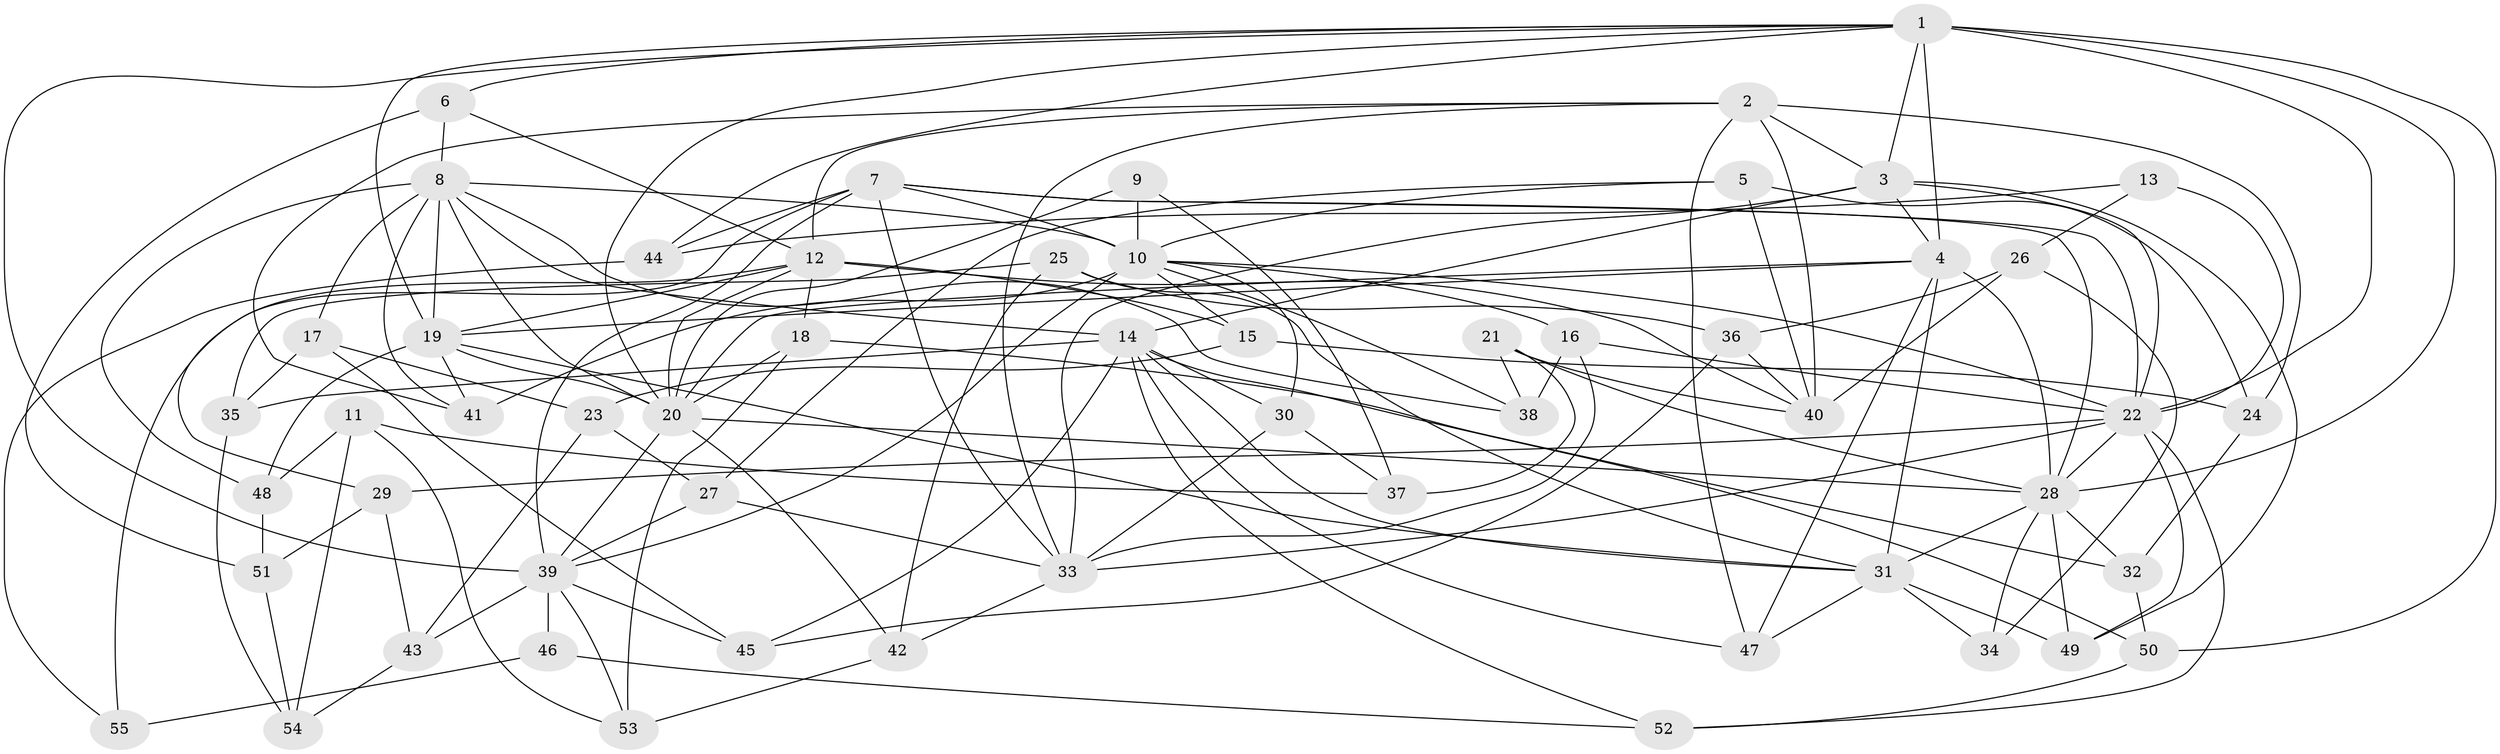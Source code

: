 // original degree distribution, {4: 1.0}
// Generated by graph-tools (version 1.1) at 2025/38/03/09/25 02:38:14]
// undirected, 55 vertices, 146 edges
graph export_dot {
graph [start="1"]
  node [color=gray90,style=filled];
  1;
  2;
  3;
  4;
  5;
  6;
  7;
  8;
  9;
  10;
  11;
  12;
  13;
  14;
  15;
  16;
  17;
  18;
  19;
  20;
  21;
  22;
  23;
  24;
  25;
  26;
  27;
  28;
  29;
  30;
  31;
  32;
  33;
  34;
  35;
  36;
  37;
  38;
  39;
  40;
  41;
  42;
  43;
  44;
  45;
  46;
  47;
  48;
  49;
  50;
  51;
  52;
  53;
  54;
  55;
  1 -- 3 [weight=1.0];
  1 -- 4 [weight=2.0];
  1 -- 6 [weight=1.0];
  1 -- 19 [weight=1.0];
  1 -- 20 [weight=1.0];
  1 -- 22 [weight=1.0];
  1 -- 28 [weight=2.0];
  1 -- 39 [weight=1.0];
  1 -- 44 [weight=1.0];
  1 -- 50 [weight=1.0];
  2 -- 3 [weight=3.0];
  2 -- 12 [weight=3.0];
  2 -- 24 [weight=1.0];
  2 -- 33 [weight=1.0];
  2 -- 40 [weight=2.0];
  2 -- 41 [weight=1.0];
  2 -- 47 [weight=1.0];
  3 -- 4 [weight=1.0];
  3 -- 14 [weight=1.0];
  3 -- 22 [weight=1.0];
  3 -- 33 [weight=2.0];
  3 -- 49 [weight=1.0];
  4 -- 19 [weight=1.0];
  4 -- 20 [weight=1.0];
  4 -- 28 [weight=1.0];
  4 -- 31 [weight=1.0];
  4 -- 47 [weight=1.0];
  5 -- 10 [weight=1.0];
  5 -- 24 [weight=1.0];
  5 -- 27 [weight=1.0];
  5 -- 40 [weight=1.0];
  6 -- 8 [weight=1.0];
  6 -- 12 [weight=1.0];
  6 -- 51 [weight=1.0];
  7 -- 10 [weight=1.0];
  7 -- 22 [weight=1.0];
  7 -- 28 [weight=1.0];
  7 -- 29 [weight=1.0];
  7 -- 33 [weight=2.0];
  7 -- 39 [weight=1.0];
  7 -- 44 [weight=1.0];
  8 -- 10 [weight=1.0];
  8 -- 14 [weight=2.0];
  8 -- 17 [weight=1.0];
  8 -- 19 [weight=3.0];
  8 -- 20 [weight=1.0];
  8 -- 38 [weight=1.0];
  8 -- 41 [weight=1.0];
  8 -- 48 [weight=1.0];
  9 -- 10 [weight=2.0];
  9 -- 20 [weight=1.0];
  9 -- 37 [weight=1.0];
  10 -- 15 [weight=1.0];
  10 -- 16 [weight=1.0];
  10 -- 22 [weight=1.0];
  10 -- 30 [weight=1.0];
  10 -- 38 [weight=1.0];
  10 -- 39 [weight=1.0];
  10 -- 41 [weight=1.0];
  11 -- 37 [weight=1.0];
  11 -- 48 [weight=1.0];
  11 -- 53 [weight=1.0];
  11 -- 54 [weight=1.0];
  12 -- 15 [weight=1.0];
  12 -- 18 [weight=1.0];
  12 -- 19 [weight=1.0];
  12 -- 20 [weight=1.0];
  12 -- 40 [weight=2.0];
  12 -- 55 [weight=2.0];
  13 -- 22 [weight=2.0];
  13 -- 26 [weight=1.0];
  13 -- 44 [weight=1.0];
  14 -- 30 [weight=1.0];
  14 -- 31 [weight=1.0];
  14 -- 35 [weight=1.0];
  14 -- 45 [weight=1.0];
  14 -- 47 [weight=1.0];
  14 -- 50 [weight=1.0];
  14 -- 52 [weight=1.0];
  15 -- 23 [weight=1.0];
  15 -- 24 [weight=1.0];
  16 -- 22 [weight=1.0];
  16 -- 33 [weight=1.0];
  16 -- 38 [weight=1.0];
  17 -- 23 [weight=1.0];
  17 -- 35 [weight=1.0];
  17 -- 45 [weight=1.0];
  18 -- 20 [weight=1.0];
  18 -- 32 [weight=1.0];
  18 -- 53 [weight=1.0];
  19 -- 20 [weight=1.0];
  19 -- 31 [weight=1.0];
  19 -- 41 [weight=1.0];
  19 -- 48 [weight=1.0];
  20 -- 28 [weight=1.0];
  20 -- 39 [weight=1.0];
  20 -- 42 [weight=1.0];
  21 -- 28 [weight=1.0];
  21 -- 37 [weight=1.0];
  21 -- 38 [weight=1.0];
  21 -- 40 [weight=1.0];
  22 -- 28 [weight=1.0];
  22 -- 29 [weight=1.0];
  22 -- 33 [weight=1.0];
  22 -- 49 [weight=1.0];
  22 -- 52 [weight=1.0];
  23 -- 27 [weight=1.0];
  23 -- 43 [weight=1.0];
  24 -- 32 [weight=1.0];
  25 -- 31 [weight=1.0];
  25 -- 35 [weight=1.0];
  25 -- 36 [weight=1.0];
  25 -- 42 [weight=1.0];
  26 -- 34 [weight=1.0];
  26 -- 36 [weight=1.0];
  26 -- 40 [weight=1.0];
  27 -- 33 [weight=1.0];
  27 -- 39 [weight=1.0];
  28 -- 31 [weight=1.0];
  28 -- 32 [weight=1.0];
  28 -- 34 [weight=2.0];
  28 -- 49 [weight=1.0];
  29 -- 43 [weight=1.0];
  29 -- 51 [weight=1.0];
  30 -- 33 [weight=1.0];
  30 -- 37 [weight=1.0];
  31 -- 34 [weight=1.0];
  31 -- 47 [weight=1.0];
  31 -- 49 [weight=1.0];
  32 -- 50 [weight=1.0];
  33 -- 42 [weight=1.0];
  35 -- 54 [weight=1.0];
  36 -- 40 [weight=1.0];
  36 -- 45 [weight=1.0];
  39 -- 43 [weight=1.0];
  39 -- 45 [weight=1.0];
  39 -- 46 [weight=2.0];
  39 -- 53 [weight=1.0];
  42 -- 53 [weight=1.0];
  43 -- 54 [weight=1.0];
  44 -- 55 [weight=1.0];
  46 -- 52 [weight=1.0];
  46 -- 55 [weight=1.0];
  48 -- 51 [weight=1.0];
  50 -- 52 [weight=1.0];
  51 -- 54 [weight=1.0];
}
